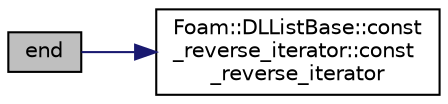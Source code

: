 digraph "end"
{
  bgcolor="transparent";
  edge [fontname="Helvetica",fontsize="10",labelfontname="Helvetica",labelfontsize="10"];
  node [fontname="Helvetica",fontsize="10",shape=record];
  rankdir="LR";
  Node1 [label="end",height=0.2,width=0.4,color="black", fillcolor="grey75", style="filled", fontcolor="black"];
  Node1 -> Node2 [color="midnightblue",fontsize="10",style="solid",fontname="Helvetica"];
  Node2 [label="Foam::DLListBase::const\l_reverse_iterator::const\l_reverse_iterator",height=0.2,width=0.4,color="black",URL="$a00357.html#a6b1867e745856bc88ad6b26a8e3a1d5f",tooltip="Construct for a given DLListBase and link. "];
}
